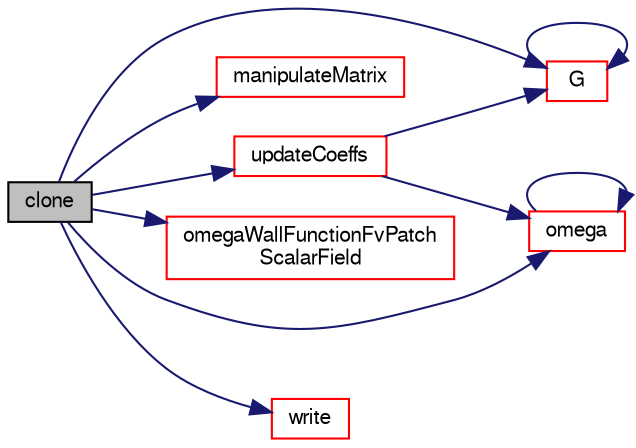 digraph "clone"
{
  bgcolor="transparent";
  edge [fontname="FreeSans",fontsize="10",labelfontname="FreeSans",labelfontsize="10"];
  node [fontname="FreeSans",fontsize="10",shape=record];
  rankdir="LR";
  Node1155 [label="clone",height=0.2,width=0.4,color="black", fillcolor="grey75", style="filled", fontcolor="black"];
  Node1155 -> Node1156 [color="midnightblue",fontsize="10",style="solid",fontname="FreeSans"];
  Node1156 [label="G",height=0.2,width=0.4,color="red",URL="$a30726.html#ad35ace611250c5f497f21747c0920fec",tooltip="Return non-const access to the master&#39;s G field. "];
  Node1156 -> Node1156 [color="midnightblue",fontsize="10",style="solid",fontname="FreeSans"];
  Node1155 -> Node1234 [color="midnightblue",fontsize="10",style="solid",fontname="FreeSans"];
  Node1234 [label="manipulateMatrix",height=0.2,width=0.4,color="red",URL="$a30726.html#a3f0cafc1e1afd9a71ada8385e3fa343a",tooltip="Manipulate matrix. "];
  Node1155 -> Node1233 [color="midnightblue",fontsize="10",style="solid",fontname="FreeSans"];
  Node1233 [label="omega",height=0.2,width=0.4,color="red",URL="$a30726.html#a0a19ade47a22371d23b806d6b945dc4a",tooltip="Return non-const access to the master&#39;s omega field. "];
  Node1233 -> Node1233 [color="midnightblue",fontsize="10",style="solid",fontname="FreeSans"];
  Node1155 -> Node1173 [color="midnightblue",fontsize="10",style="solid",fontname="FreeSans"];
  Node1173 [label="omegaWallFunctionFvPatch\lScalarField",height=0.2,width=0.4,color="red",URL="$a30726.html#a26075cd96383142b2b7e83a130df61b0",tooltip="Construct from patch and internal field. "];
  Node1155 -> Node1531 [color="midnightblue",fontsize="10",style="solid",fontname="FreeSans"];
  Node1531 [label="updateCoeffs",height=0.2,width=0.4,color="red",URL="$a30726.html#a7e24eafac629d3733181cd942d4c902f",tooltip="Update the coefficients associated with the patch field. "];
  Node1531 -> Node1156 [color="midnightblue",fontsize="10",style="solid",fontname="FreeSans"];
  Node1531 -> Node1233 [color="midnightblue",fontsize="10",style="solid",fontname="FreeSans"];
  Node1155 -> Node1582 [color="midnightblue",fontsize="10",style="solid",fontname="FreeSans"];
  Node1582 [label="write",height=0.2,width=0.4,color="red",URL="$a30726.html#a293fdfec8bdfbd5c3913ab4c9f3454ff",tooltip="Write. "];
}

